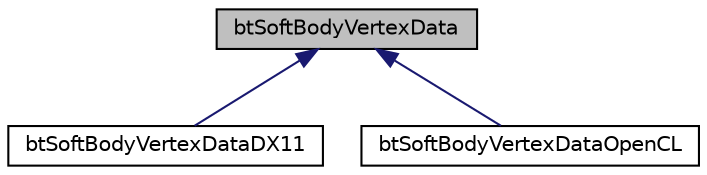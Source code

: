 digraph "btSoftBodyVertexData"
{
  edge [fontname="Helvetica",fontsize="10",labelfontname="Helvetica",labelfontsize="10"];
  node [fontname="Helvetica",fontsize="10",shape=record];
  Node1 [label="btSoftBodyVertexData",height=0.2,width=0.4,color="black", fillcolor="grey75", style="filled", fontcolor="black"];
  Node1 -> Node2 [dir="back",color="midnightblue",fontsize="10",style="solid"];
  Node2 [label="btSoftBodyVertexDataDX11",height=0.2,width=0.4,color="black", fillcolor="white", style="filled",URL="$classbt_soft_body_vertex_data_d_x11.html"];
  Node1 -> Node3 [dir="back",color="midnightblue",fontsize="10",style="solid"];
  Node3 [label="btSoftBodyVertexDataOpenCL",height=0.2,width=0.4,color="black", fillcolor="white", style="filled",URL="$classbt_soft_body_vertex_data_open_c_l.html"];
}
